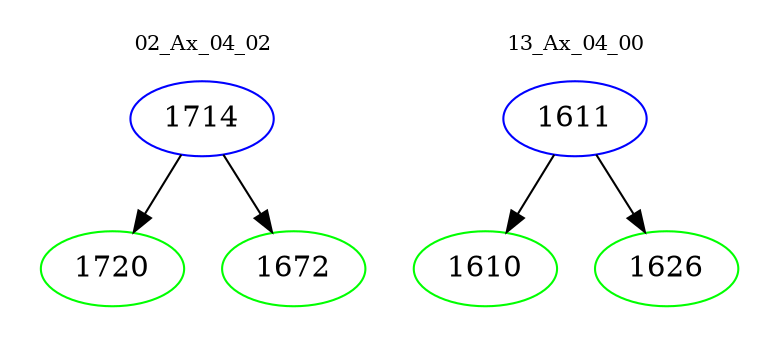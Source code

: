 digraph{
subgraph cluster_0 {
color = white
label = "02_Ax_04_02";
fontsize=10;
T0_1714 [label="1714", color="blue"]
T0_1714 -> T0_1720 [color="black"]
T0_1720 [label="1720", color="green"]
T0_1714 -> T0_1672 [color="black"]
T0_1672 [label="1672", color="green"]
}
subgraph cluster_1 {
color = white
label = "13_Ax_04_00";
fontsize=10;
T1_1611 [label="1611", color="blue"]
T1_1611 -> T1_1610 [color="black"]
T1_1610 [label="1610", color="green"]
T1_1611 -> T1_1626 [color="black"]
T1_1626 [label="1626", color="green"]
}
}
